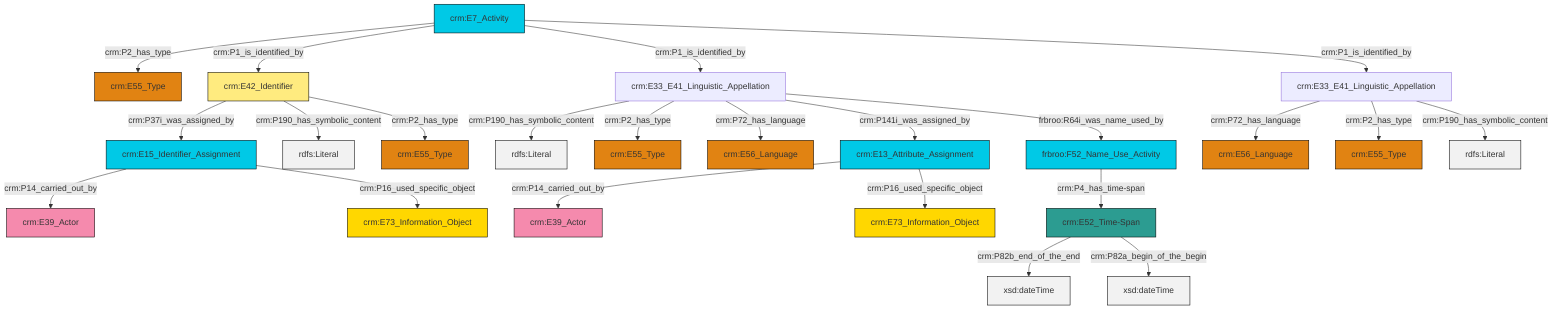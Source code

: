 graph TD
classDef Literal fill:#f2f2f2,stroke:#000000;
classDef CRM_Entity fill:#FFFFFF,stroke:#000000;
classDef Temporal_Entity fill:#00C9E6, stroke:#000000;
classDef Type fill:#E18312, stroke:#000000;
classDef Time-Span fill:#2C9C91, stroke:#000000;
classDef Appellation fill:#FFEB7F, stroke:#000000;
classDef Place fill:#008836, stroke:#000000;
classDef Persistent_Item fill:#B266B2, stroke:#000000;
classDef Conceptual_Object fill:#FFD700, stroke:#000000;
classDef Physical_Thing fill:#D2B48C, stroke:#000000;
classDef Actor fill:#f58aad, stroke:#000000;
classDef PC_Classes fill:#4ce600, stroke:#000000;
classDef Multi fill:#cccccc,stroke:#000000;

2["crm:E33_E41_Linguistic_Appellation"]:::Default -->|crm:P72_has_language| 3["crm:E56_Language"]:::Type
8["frbroo:F52_Name_Use_Activity"]:::Temporal_Entity -->|crm:P4_has_time-span| 9["crm:E52_Time-Span"]:::Time-Span
10["crm:E33_E41_Linguistic_Appellation"]:::Default -->|crm:P190_has_symbolic_content| 11[rdfs:Literal]:::Literal
10["crm:E33_E41_Linguistic_Appellation"]:::Default -->|crm:P2_has_type| 4["crm:E55_Type"]:::Type
15["crm:E13_Attribute_Assignment"]:::Temporal_Entity -->|crm:P14_carried_out_by| 16["crm:E39_Actor"]:::Actor
15["crm:E13_Attribute_Assignment"]:::Temporal_Entity -->|crm:P16_used_specific_object| 12["crm:E73_Information_Object"]:::Conceptual_Object
18["crm:E7_Activity"]:::Temporal_Entity -->|crm:P2_has_type| 19["crm:E55_Type"]:::Type
9["crm:E52_Time-Span"]:::Time-Span -->|crm:P82b_end_of_the_end| 20[xsd:dateTime]:::Literal
18["crm:E7_Activity"]:::Temporal_Entity -->|crm:P1_is_identified_by| 0["crm:E42_Identifier"]:::Appellation
18["crm:E7_Activity"]:::Temporal_Entity -->|crm:P1_is_identified_by| 10["crm:E33_E41_Linguistic_Appellation"]:::Default
9["crm:E52_Time-Span"]:::Time-Span -->|crm:P82a_begin_of_the_begin| 23[xsd:dateTime]:::Literal
10["crm:E33_E41_Linguistic_Appellation"]:::Default -->|crm:P72_has_language| 24["crm:E56_Language"]:::Type
0["crm:E42_Identifier"]:::Appellation -->|crm:P37i_was_assigned_by| 6["crm:E15_Identifier_Assignment"]:::Temporal_Entity
6["crm:E15_Identifier_Assignment"]:::Temporal_Entity -->|crm:P14_carried_out_by| 21["crm:E39_Actor"]:::Actor
10["crm:E33_E41_Linguistic_Appellation"]:::Default -->|crm:P141i_was_assigned_by| 15["crm:E13_Attribute_Assignment"]:::Temporal_Entity
2["crm:E33_E41_Linguistic_Appellation"]:::Default -->|crm:P2_has_type| 28["crm:E55_Type"]:::Type
0["crm:E42_Identifier"]:::Appellation -->|crm:P190_has_symbolic_content| 29[rdfs:Literal]:::Literal
2["crm:E33_E41_Linguistic_Appellation"]:::Default -->|crm:P190_has_symbolic_content| 31[rdfs:Literal]:::Literal
10["crm:E33_E41_Linguistic_Appellation"]:::Default -->|frbroo:R64i_was_name_used_by| 8["frbroo:F52_Name_Use_Activity"]:::Temporal_Entity
0["crm:E42_Identifier"]:::Appellation -->|crm:P2_has_type| 35["crm:E55_Type"]:::Type
18["crm:E7_Activity"]:::Temporal_Entity -->|crm:P1_is_identified_by| 2["crm:E33_E41_Linguistic_Appellation"]:::Default
6["crm:E15_Identifier_Assignment"]:::Temporal_Entity -->|crm:P16_used_specific_object| 26["crm:E73_Information_Object"]:::Conceptual_Object